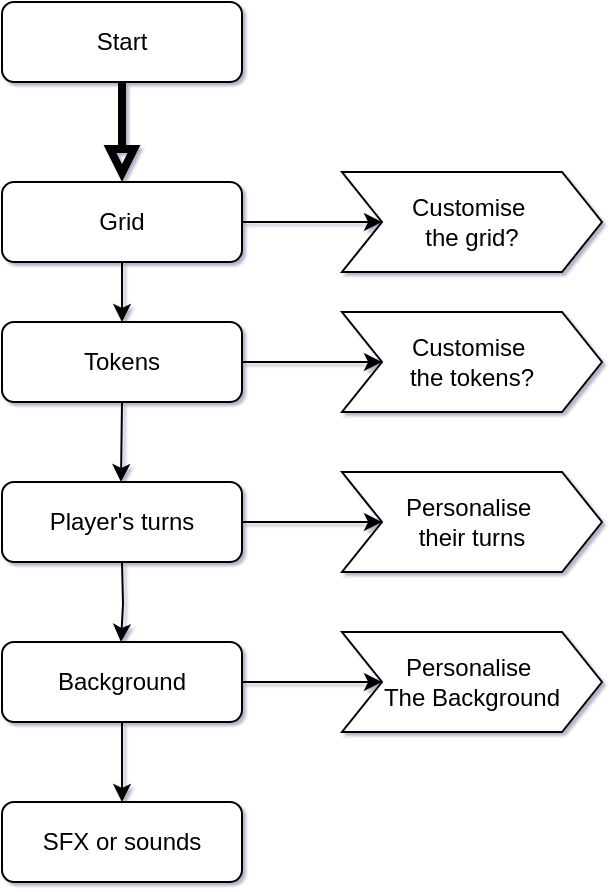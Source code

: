 <mxfile>
    <diagram id="C5RBs43oDa-KdzZeNtuy" name="Page-1">
        <mxGraphModel dx="592" dy="563" grid="1" gridSize="10" guides="0" tooltips="1" connect="1" arrows="1" fold="1" page="1" pageScale="1" pageWidth="827" pageHeight="1169" background="#ffffff" math="0" shadow="1">
            <root>
                <mxCell id="WIyWlLk6GJQsqaUBKTNV-0"/>
                <mxCell id="WIyWlLk6GJQsqaUBKTNV-1" parent="WIyWlLk6GJQsqaUBKTNV-0"/>
                <mxCell id="WIyWlLk6GJQsqaUBKTNV-2" value="" style="rounded=0;html=1;jettySize=auto;orthogonalLoop=1;fontSize=11;endArrow=block;endFill=0;endSize=8;strokeWidth=4;shadow=0;labelBackgroundColor=none;edgeStyle=orthogonalEdgeStyle;" parent="WIyWlLk6GJQsqaUBKTNV-1" source="WIyWlLk6GJQsqaUBKTNV-3" edge="1">
                    <mxGeometry relative="1" as="geometry">
                        <mxPoint x="220" y="170" as="targetPoint"/>
                    </mxGeometry>
                </mxCell>
                <mxCell id="WIyWlLk6GJQsqaUBKTNV-3" value="Start" style="rounded=1;whiteSpace=wrap;html=1;fontSize=12;glass=0;strokeWidth=1;shadow=0;" parent="WIyWlLk6GJQsqaUBKTNV-1" vertex="1">
                    <mxGeometry x="160" y="80" width="120" height="40" as="geometry"/>
                </mxCell>
                <mxCell id="ab2IrAeJsWwV1uNhgxGd-1" style="edgeStyle=orthogonalEdgeStyle;rounded=0;orthogonalLoop=1;jettySize=auto;html=1;" parent="WIyWlLk6GJQsqaUBKTNV-1" source="ab2IrAeJsWwV1uNhgxGd-0" edge="1">
                    <mxGeometry relative="1" as="geometry">
                        <mxPoint x="220" y="240" as="targetPoint"/>
                    </mxGeometry>
                </mxCell>
                <mxCell id="ab2IrAeJsWwV1uNhgxGd-12" value="" style="edgeStyle=orthogonalEdgeStyle;rounded=0;orthogonalLoop=1;jettySize=auto;html=1;" parent="WIyWlLk6GJQsqaUBKTNV-1" source="ab2IrAeJsWwV1uNhgxGd-0" target="ab2IrAeJsWwV1uNhgxGd-11" edge="1">
                    <mxGeometry relative="1" as="geometry"/>
                </mxCell>
                <mxCell id="ab2IrAeJsWwV1uNhgxGd-0" value="Grid" style="rounded=1;whiteSpace=wrap;html=1;fontSize=12;glass=0;strokeWidth=1;shadow=0;" parent="WIyWlLk6GJQsqaUBKTNV-1" vertex="1">
                    <mxGeometry x="160" y="170" width="120" height="40" as="geometry"/>
                </mxCell>
                <mxCell id="ab2IrAeJsWwV1uNhgxGd-10" value="" style="edgeStyle=orthogonalEdgeStyle;rounded=0;orthogonalLoop=1;jettySize=auto;html=1;" parent="WIyWlLk6GJQsqaUBKTNV-1" source="ab2IrAeJsWwV1uNhgxGd-2" target="ab2IrAeJsWwV1uNhgxGd-9" edge="1">
                    <mxGeometry relative="1" as="geometry"/>
                </mxCell>
                <mxCell id="ab2IrAeJsWwV1uNhgxGd-2" value="Tokens" style="rounded=1;whiteSpace=wrap;html=1;fontSize=12;glass=0;strokeWidth=1;shadow=0;" parent="WIyWlLk6GJQsqaUBKTNV-1" vertex="1">
                    <mxGeometry x="160" y="240" width="120" height="40" as="geometry"/>
                </mxCell>
                <mxCell id="ab2IrAeJsWwV1uNhgxGd-14" value="" style="edgeStyle=orthogonalEdgeStyle;rounded=0;orthogonalLoop=1;jettySize=auto;html=1;" parent="WIyWlLk6GJQsqaUBKTNV-1" source="ab2IrAeJsWwV1uNhgxGd-3" target="ab2IrAeJsWwV1uNhgxGd-13" edge="1">
                    <mxGeometry relative="1" as="geometry"/>
                </mxCell>
                <mxCell id="ab2IrAeJsWwV1uNhgxGd-3" value="Player's turns" style="rounded=1;whiteSpace=wrap;html=1;fontSize=12;glass=0;strokeWidth=1;shadow=0;" parent="WIyWlLk6GJQsqaUBKTNV-1" vertex="1">
                    <mxGeometry x="160" y="320" width="120" height="40" as="geometry"/>
                </mxCell>
                <mxCell id="ab2IrAeJsWwV1uNhgxGd-4" style="edgeStyle=orthogonalEdgeStyle;rounded=0;orthogonalLoop=1;jettySize=auto;html=1;exitX=0.5;exitY=1;exitDx=0;exitDy=0;" parent="WIyWlLk6GJQsqaUBKTNV-1" source="ab2IrAeJsWwV1uNhgxGd-2" edge="1">
                    <mxGeometry relative="1" as="geometry">
                        <mxPoint x="219.5" y="320" as="targetPoint"/>
                        <mxPoint x="219.5" y="290" as="sourcePoint"/>
                    </mxGeometry>
                </mxCell>
                <mxCell id="ab2IrAeJsWwV1uNhgxGd-8" value="" style="edgeStyle=orthogonalEdgeStyle;rounded=0;orthogonalLoop=1;jettySize=auto;html=1;" parent="WIyWlLk6GJQsqaUBKTNV-1" source="ab2IrAeJsWwV1uNhgxGd-5" target="ab2IrAeJsWwV1uNhgxGd-7" edge="1">
                    <mxGeometry relative="1" as="geometry"/>
                </mxCell>
                <mxCell id="ab2IrAeJsWwV1uNhgxGd-16" value="" style="edgeStyle=orthogonalEdgeStyle;rounded=0;orthogonalLoop=1;jettySize=auto;html=1;" parent="WIyWlLk6GJQsqaUBKTNV-1" source="ab2IrAeJsWwV1uNhgxGd-5" target="ab2IrAeJsWwV1uNhgxGd-15" edge="1">
                    <mxGeometry relative="1" as="geometry"/>
                </mxCell>
                <mxCell id="ab2IrAeJsWwV1uNhgxGd-5" value="Background" style="rounded=1;whiteSpace=wrap;html=1;fontSize=12;glass=0;strokeWidth=1;shadow=0;" parent="WIyWlLk6GJQsqaUBKTNV-1" vertex="1">
                    <mxGeometry x="160" y="400" width="120" height="40" as="geometry"/>
                </mxCell>
                <mxCell id="ab2IrAeJsWwV1uNhgxGd-6" style="edgeStyle=orthogonalEdgeStyle;rounded=0;orthogonalLoop=1;jettySize=auto;html=1;exitX=0.5;exitY=1;exitDx=0;exitDy=0;" parent="WIyWlLk6GJQsqaUBKTNV-1" edge="1">
                    <mxGeometry relative="1" as="geometry">
                        <mxPoint x="219.5" y="400" as="targetPoint"/>
                        <mxPoint x="220" y="360" as="sourcePoint"/>
                    </mxGeometry>
                </mxCell>
                <mxCell id="ab2IrAeJsWwV1uNhgxGd-7" value="SFX or sounds" style="rounded=1;whiteSpace=wrap;html=1;fontSize=12;glass=0;strokeWidth=1;shadow=0;" parent="WIyWlLk6GJQsqaUBKTNV-1" vertex="1">
                    <mxGeometry x="160" y="480" width="120" height="40" as="geometry"/>
                </mxCell>
                <mxCell id="ab2IrAeJsWwV1uNhgxGd-9" value="Customise&amp;nbsp;&lt;div&gt;the tokens?&lt;/div&gt;" style="shape=step;perimeter=stepPerimeter;whiteSpace=wrap;html=1;fixedSize=1;" parent="WIyWlLk6GJQsqaUBKTNV-1" vertex="1">
                    <mxGeometry x="330" y="235" width="130" height="50" as="geometry"/>
                </mxCell>
                <mxCell id="ab2IrAeJsWwV1uNhgxGd-11" value="Customise&amp;nbsp;&lt;div&gt;the grid?&lt;/div&gt;" style="shape=step;perimeter=stepPerimeter;whiteSpace=wrap;html=1;fixedSize=1;" parent="WIyWlLk6GJQsqaUBKTNV-1" vertex="1">
                    <mxGeometry x="330" y="165" width="130" height="50" as="geometry"/>
                </mxCell>
                <mxCell id="ab2IrAeJsWwV1uNhgxGd-13" value="Personalise&amp;nbsp;&lt;div&gt;their turns&lt;/div&gt;" style="shape=step;perimeter=stepPerimeter;whiteSpace=wrap;html=1;fixedSize=1;" parent="WIyWlLk6GJQsqaUBKTNV-1" vertex="1">
                    <mxGeometry x="330" y="315" width="130" height="50" as="geometry"/>
                </mxCell>
                <mxCell id="ab2IrAeJsWwV1uNhgxGd-15" value="Personalise&amp;nbsp;&lt;div&gt;The Background&lt;/div&gt;" style="shape=step;perimeter=stepPerimeter;whiteSpace=wrap;html=1;fixedSize=1;" parent="WIyWlLk6GJQsqaUBKTNV-1" vertex="1">
                    <mxGeometry x="330" y="395" width="130" height="50" as="geometry"/>
                </mxCell>
            </root>
        </mxGraphModel>
    </diagram>
</mxfile>